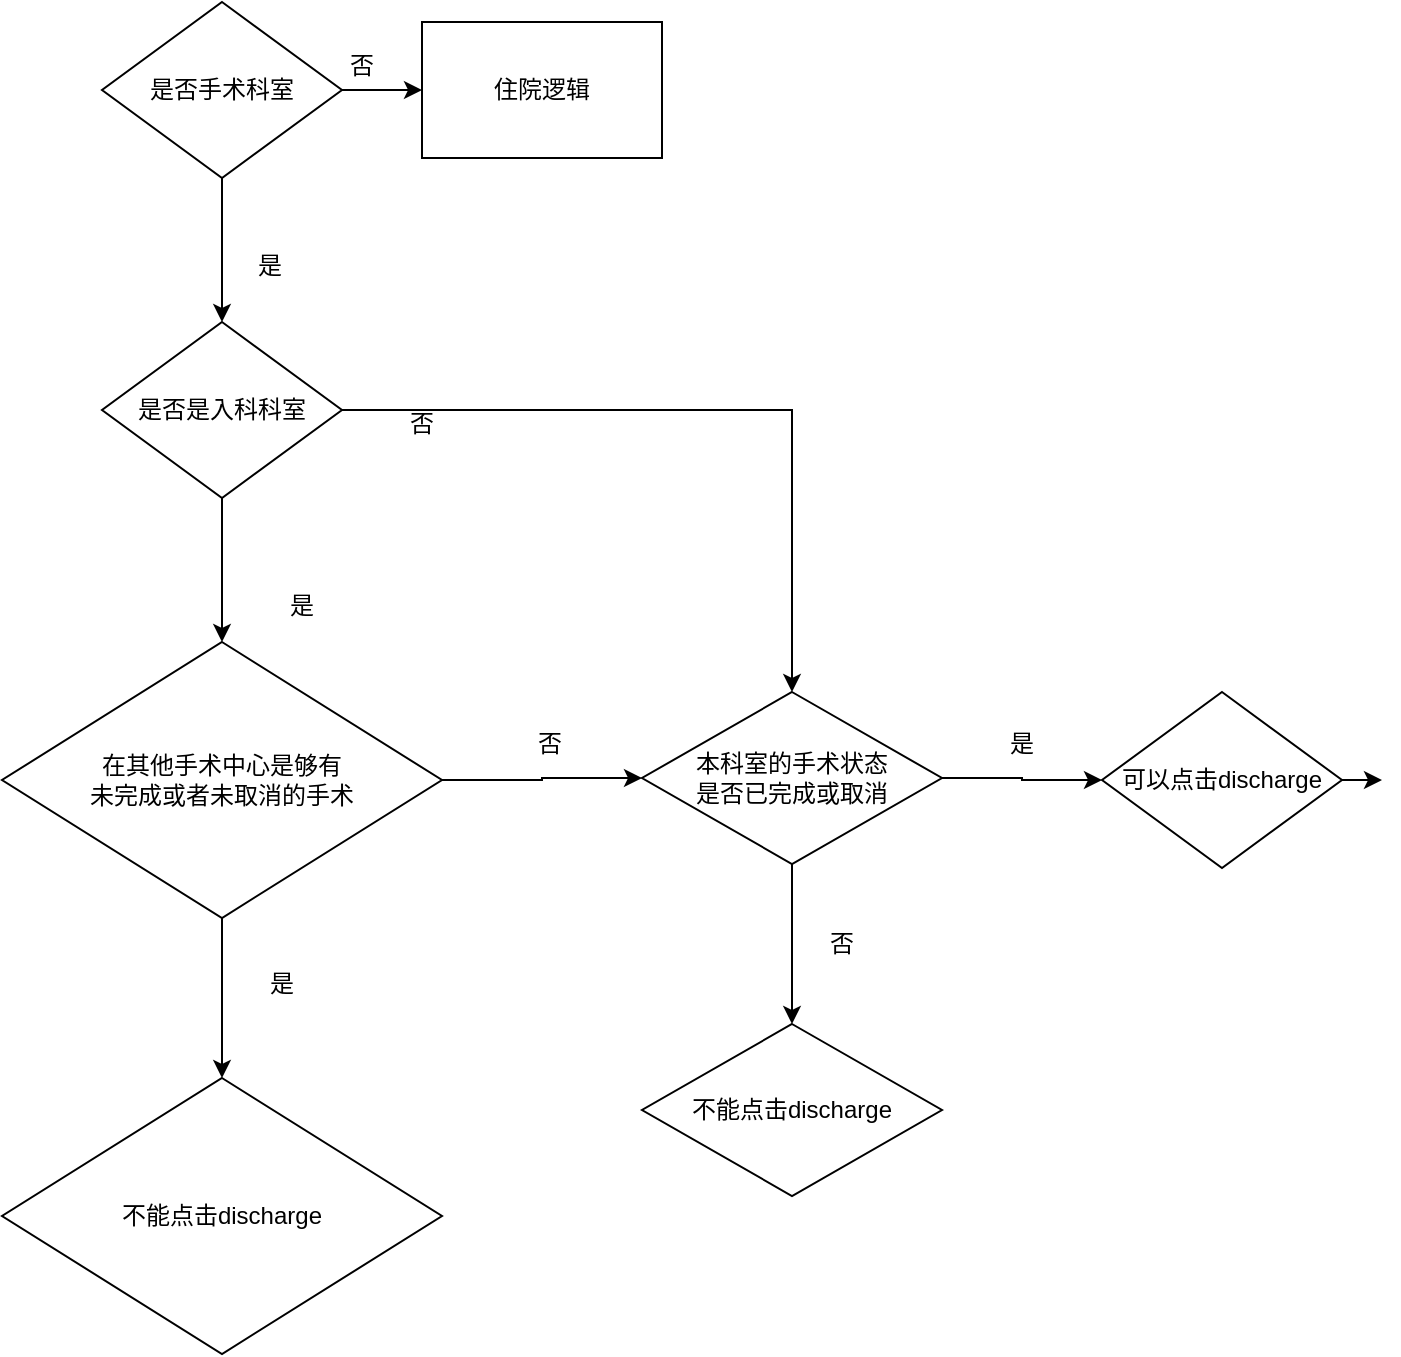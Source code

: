 <mxfile version="14.7.7" type="github"><diagram id="WesU9a1OciTMi4dIb1Pc" name="Page-1"><mxGraphModel dx="1422" dy="772" grid="1" gridSize="10" guides="1" tooltips="1" connect="1" arrows="1" fold="1" page="1" pageScale="1" pageWidth="827" pageHeight="1169" math="0" shadow="0"><root><mxCell id="0"/><mxCell id="1" parent="0"/><mxCell id="TGFC33qa2PKqKDtZlvfW-8" value="" style="edgeStyle=orthogonalEdgeStyle;rounded=0;orthogonalLoop=1;jettySize=auto;html=1;" edge="1" parent="1" source="TGFC33qa2PKqKDtZlvfW-6" target="TGFC33qa2PKqKDtZlvfW-7"><mxGeometry relative="1" as="geometry"/></mxCell><mxCell id="TGFC33qa2PKqKDtZlvfW-11" value="" style="edgeStyle=orthogonalEdgeStyle;rounded=0;orthogonalLoop=1;jettySize=auto;html=1;" edge="1" parent="1" source="TGFC33qa2PKqKDtZlvfW-6" target="TGFC33qa2PKqKDtZlvfW-10"><mxGeometry relative="1" as="geometry"/></mxCell><mxCell id="TGFC33qa2PKqKDtZlvfW-6" value="是否手术科室" style="rhombus;whiteSpace=wrap;html=1;" vertex="1" parent="1"><mxGeometry x="210" y="119" width="120" height="88" as="geometry"/></mxCell><mxCell id="TGFC33qa2PKqKDtZlvfW-16" value="" style="edgeStyle=orthogonalEdgeStyle;rounded=0;orthogonalLoop=1;jettySize=auto;html=1;" edge="1" parent="1" source="TGFC33qa2PKqKDtZlvfW-7" target="TGFC33qa2PKqKDtZlvfW-15"><mxGeometry relative="1" as="geometry"/></mxCell><mxCell id="TGFC33qa2PKqKDtZlvfW-24" value="" style="edgeStyle=orthogonalEdgeStyle;rounded=0;orthogonalLoop=1;jettySize=auto;html=1;" edge="1" parent="1" source="TGFC33qa2PKqKDtZlvfW-7" target="TGFC33qa2PKqKDtZlvfW-23"><mxGeometry relative="1" as="geometry"/></mxCell><mxCell id="TGFC33qa2PKqKDtZlvfW-7" value="是否是入科科室" style="rhombus;whiteSpace=wrap;html=1;" vertex="1" parent="1"><mxGeometry x="210" y="279" width="120" height="88" as="geometry"/></mxCell><mxCell id="TGFC33qa2PKqKDtZlvfW-9" value="是" style="text;html=1;strokeColor=none;fillColor=none;align=center;verticalAlign=middle;whiteSpace=wrap;rounded=0;" vertex="1" parent="1"><mxGeometry x="274" y="219" width="40" height="63" as="geometry"/></mxCell><mxCell id="TGFC33qa2PKqKDtZlvfW-10" value="住院逻辑" style="whiteSpace=wrap;html=1;" vertex="1" parent="1"><mxGeometry x="370" y="129" width="120" height="68" as="geometry"/></mxCell><mxCell id="TGFC33qa2PKqKDtZlvfW-13" value="否" style="text;html=1;strokeColor=none;fillColor=none;align=center;verticalAlign=middle;whiteSpace=wrap;rounded=0;" vertex="1" parent="1"><mxGeometry x="320" y="119" width="40" height="63" as="geometry"/></mxCell><mxCell id="TGFC33qa2PKqKDtZlvfW-19" value="" style="edgeStyle=orthogonalEdgeStyle;rounded=0;orthogonalLoop=1;jettySize=auto;html=1;" edge="1" parent="1" source="TGFC33qa2PKqKDtZlvfW-15" target="TGFC33qa2PKqKDtZlvfW-18"><mxGeometry relative="1" as="geometry"/></mxCell><mxCell id="TGFC33qa2PKqKDtZlvfW-34" value="" style="edgeStyle=orthogonalEdgeStyle;rounded=0;orthogonalLoop=1;jettySize=auto;html=1;" edge="1" parent="1" source="TGFC33qa2PKqKDtZlvfW-15" target="TGFC33qa2PKqKDtZlvfW-23"><mxGeometry relative="1" as="geometry"/></mxCell><mxCell id="TGFC33qa2PKqKDtZlvfW-15" value="在其他手术中心是够有&lt;br&gt;未完成或者未取消的手术" style="rhombus;whiteSpace=wrap;html=1;" vertex="1" parent="1"><mxGeometry x="160" y="439" width="220" height="138" as="geometry"/></mxCell><mxCell id="TGFC33qa2PKqKDtZlvfW-17" value="是" style="text;html=1;strokeColor=none;fillColor=none;align=center;verticalAlign=middle;whiteSpace=wrap;rounded=0;" vertex="1" parent="1"><mxGeometry x="290" y="389" width="40" height="63" as="geometry"/></mxCell><mxCell id="TGFC33qa2PKqKDtZlvfW-18" value="不能点击discharge" style="rhombus;whiteSpace=wrap;html=1;" vertex="1" parent="1"><mxGeometry x="160" y="657" width="220" height="138" as="geometry"/></mxCell><mxCell id="TGFC33qa2PKqKDtZlvfW-20" value="是" style="text;html=1;strokeColor=none;fillColor=none;align=center;verticalAlign=middle;whiteSpace=wrap;rounded=0;" vertex="1" parent="1"><mxGeometry x="280" y="600" width="40" height="20" as="geometry"/></mxCell><mxCell id="TGFC33qa2PKqKDtZlvfW-27" value="" style="edgeStyle=orthogonalEdgeStyle;rounded=0;orthogonalLoop=1;jettySize=auto;html=1;" edge="1" parent="1" source="TGFC33qa2PKqKDtZlvfW-23" target="TGFC33qa2PKqKDtZlvfW-26"><mxGeometry relative="1" as="geometry"/></mxCell><mxCell id="TGFC33qa2PKqKDtZlvfW-32" value="" style="edgeStyle=orthogonalEdgeStyle;rounded=0;orthogonalLoop=1;jettySize=auto;html=1;" edge="1" parent="1" source="TGFC33qa2PKqKDtZlvfW-23" target="TGFC33qa2PKqKDtZlvfW-31"><mxGeometry relative="1" as="geometry"/></mxCell><mxCell id="TGFC33qa2PKqKDtZlvfW-23" value="本科室的手术状态&lt;br&gt;是否已完成或取消" style="rhombus;whiteSpace=wrap;html=1;" vertex="1" parent="1"><mxGeometry x="480" y="464" width="150" height="86" as="geometry"/></mxCell><mxCell id="TGFC33qa2PKqKDtZlvfW-25" value="否" style="text;html=1;strokeColor=none;fillColor=none;align=center;verticalAlign=middle;whiteSpace=wrap;rounded=0;" vertex="1" parent="1"><mxGeometry x="350" y="320" width="40" height="20" as="geometry"/></mxCell><mxCell id="TGFC33qa2PKqKDtZlvfW-30" style="edgeStyle=orthogonalEdgeStyle;rounded=0;orthogonalLoop=1;jettySize=auto;html=1;exitX=1;exitY=0.5;exitDx=0;exitDy=0;" edge="1" parent="1" source="TGFC33qa2PKqKDtZlvfW-26"><mxGeometry relative="1" as="geometry"><mxPoint x="850" y="507.833" as="targetPoint"/></mxGeometry></mxCell><mxCell id="TGFC33qa2PKqKDtZlvfW-26" value="可以点击discharge" style="rhombus;whiteSpace=wrap;html=1;" vertex="1" parent="1"><mxGeometry x="710" y="464" width="120" height="88" as="geometry"/></mxCell><mxCell id="TGFC33qa2PKqKDtZlvfW-29" value="是" style="text;html=1;strokeColor=none;fillColor=none;align=center;verticalAlign=middle;whiteSpace=wrap;rounded=0;" vertex="1" parent="1"><mxGeometry x="650" y="480" width="40" height="20" as="geometry"/></mxCell><mxCell id="TGFC33qa2PKqKDtZlvfW-31" value="不能点击discharge" style="rhombus;whiteSpace=wrap;html=1;" vertex="1" parent="1"><mxGeometry x="480" y="630" width="150" height="86" as="geometry"/></mxCell><mxCell id="TGFC33qa2PKqKDtZlvfW-33" value="否" style="text;html=1;strokeColor=none;fillColor=none;align=center;verticalAlign=middle;whiteSpace=wrap;rounded=0;" vertex="1" parent="1"><mxGeometry x="560" y="580" width="40" height="20" as="geometry"/></mxCell><mxCell id="TGFC33qa2PKqKDtZlvfW-35" value="否" style="text;html=1;strokeColor=none;fillColor=none;align=center;verticalAlign=middle;whiteSpace=wrap;rounded=0;" vertex="1" parent="1"><mxGeometry x="414" y="480" width="40" height="20" as="geometry"/></mxCell></root></mxGraphModel></diagram></mxfile>